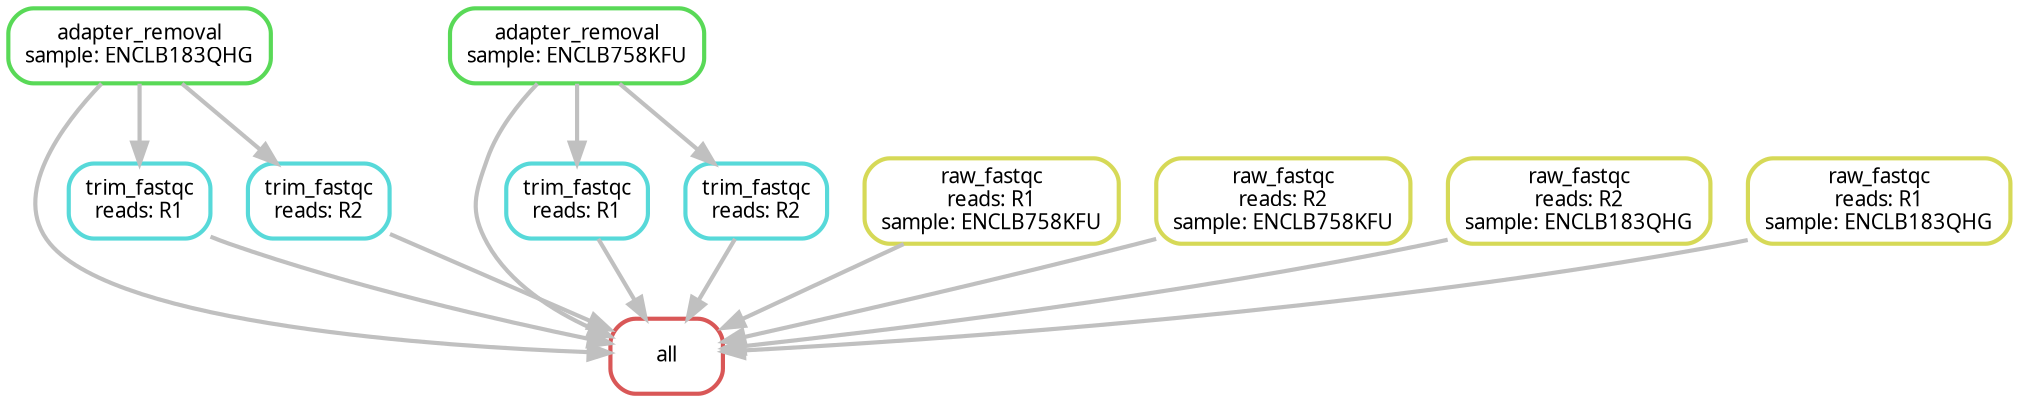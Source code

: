 digraph snakemake_dag {
    graph[bgcolor=white, margin=0];
    node[shape=box, style=rounded, fontname=sans,                 fontsize=10, penwidth=2];
    edge[penwidth=2, color=grey];
	0[label = "all", color = "0.00 0.6 0.85", style="rounded"];
	1[label = "trim_fastqc\nreads: R1", color = "0.50 0.6 0.85", style="rounded"];
	2[label = "adapter_removal\nsample: ENCLB758KFU", color = "0.33 0.6 0.85", style="rounded"];
	3[label = "adapter_removal\nsample: ENCLB183QHG", color = "0.33 0.6 0.85", style="rounded"];
	4[label = "trim_fastqc\nreads: R1", color = "0.50 0.6 0.85", style="rounded"];
	5[label = "raw_fastqc\nreads: R1\nsample: ENCLB758KFU", color = "0.17 0.6 0.85", style="rounded"];
	6[label = "trim_fastqc\nreads: R2", color = "0.50 0.6 0.85", style="rounded"];
	7[label = "raw_fastqc\nreads: R2\nsample: ENCLB758KFU", color = "0.17 0.6 0.85", style="rounded"];
	8[label = "trim_fastqc\nreads: R2", color = "0.50 0.6 0.85", style="rounded"];
	9[label = "raw_fastqc\nreads: R2\nsample: ENCLB183QHG", color = "0.17 0.6 0.85", style="rounded"];
	10[label = "raw_fastqc\nreads: R1\nsample: ENCLB183QHG", color = "0.17 0.6 0.85", style="rounded"];
	1 -> 0
	2 -> 0
	3 -> 0
	4 -> 0
	5 -> 0
	6 -> 0
	7 -> 0
	8 -> 0
	9 -> 0
	10 -> 0
	3 -> 1
	2 -> 4
	3 -> 6
	2 -> 8
}            
